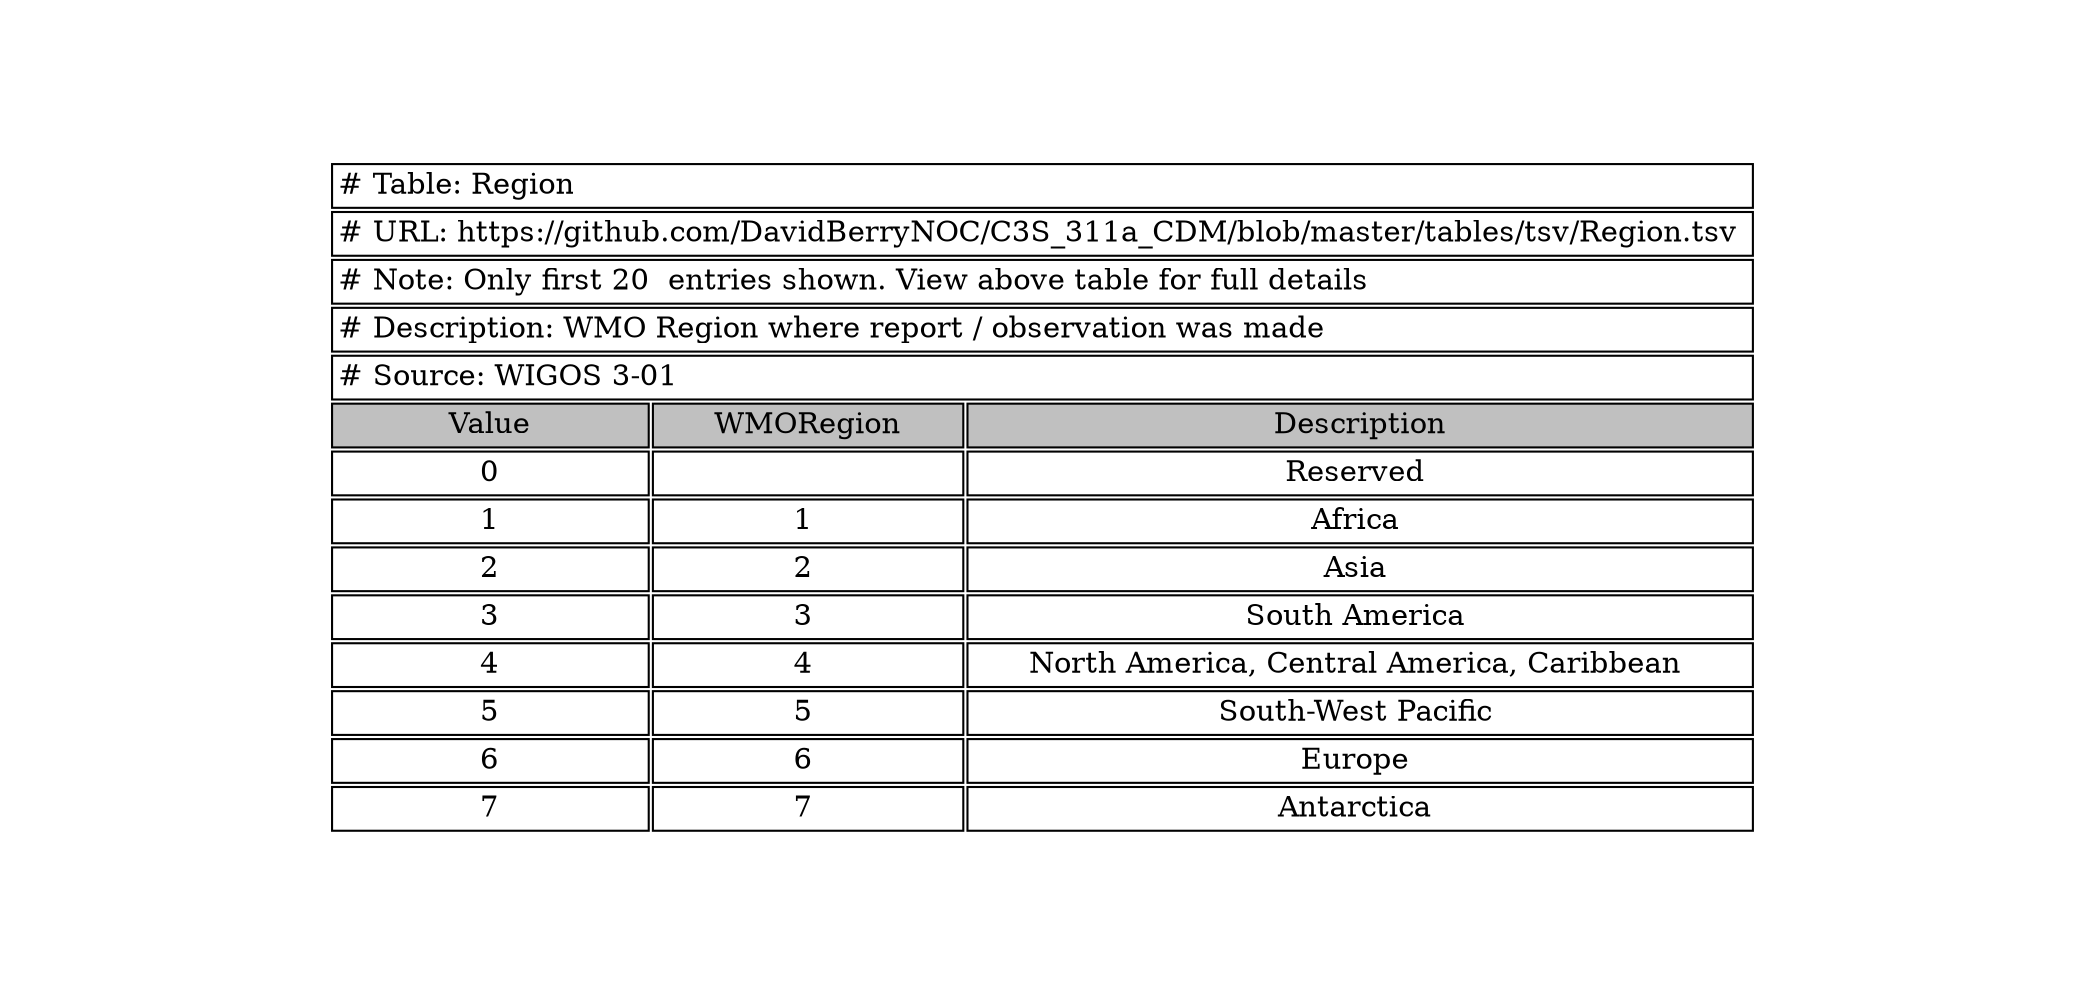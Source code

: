 digraph Region {
node [color=white]
Region [label=<<TABLE BORDER="0" CELLBORDER="1" CELLSPACING="2" COLOR="BLACK">
<TR><TD COLSPAN="3" ALIGN="left" PORT="head"># Table: Region</TD></TR>
<TR><TD COLSPAN="3" ALIGN="left"># URL: https://github.com/DavidBerryNOC/C3S_311a_CDM/blob/master/tables/tsv/Region.tsv</TD></TR>
<TR><TD COLSPAN="3" ALIGN="left"># Note: Only first 20  entries shown. View above table for full details</TD></TR>
<TR><TD ALIGN="left" COLSPAN="3"># Description: WMO Region where report / observation was made</TD></TR>
<TR><TD ALIGN="left" COLSPAN="3"># Source: WIGOS 3-01</TD></TR>
<TR><TD BGCOLOR="GRAY">Value</TD><TD BGCOLOR="GRAY">WMORegion</TD><TD BGCOLOR="GRAY">Description</TD></TR>
<TR><TD>0</TD><TD></TD><TD>Reserved </TD></TR>
<TR><TD>1</TD><TD>1 </TD><TD>Africa </TD></TR>
<TR><TD>2</TD><TD>2 </TD><TD>Asia </TD></TR>
<TR><TD>3</TD><TD>3 </TD><TD>South America </TD></TR>
<TR><TD>4</TD><TD>4 </TD><TD>North America, Central America, Caribbean </TD></TR>
<TR><TD>5</TD><TD>5 </TD><TD>South-West Pacific </TD></TR>
<TR><TD>6</TD><TD>6 </TD><TD>Europe </TD></TR>
<TR><TD>7</TD><TD>7 </TD><TD>Antarctica </TD></TR>
</TABLE>>];
}

